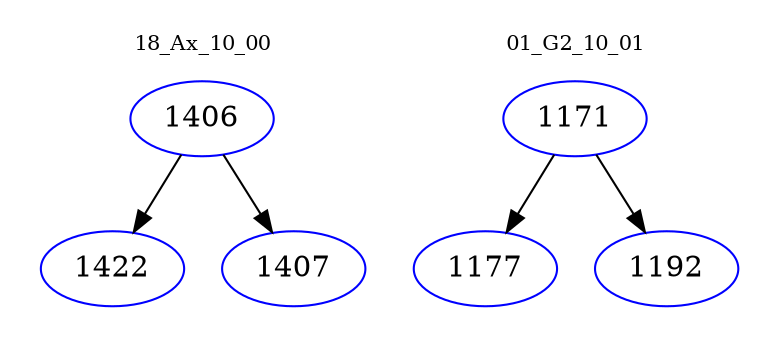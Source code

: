 digraph{
subgraph cluster_0 {
color = white
label = "18_Ax_10_00";
fontsize=10;
T0_1406 [label="1406", color="blue"]
T0_1406 -> T0_1422 [color="black"]
T0_1422 [label="1422", color="blue"]
T0_1406 -> T0_1407 [color="black"]
T0_1407 [label="1407", color="blue"]
}
subgraph cluster_1 {
color = white
label = "01_G2_10_01";
fontsize=10;
T1_1171 [label="1171", color="blue"]
T1_1171 -> T1_1177 [color="black"]
T1_1177 [label="1177", color="blue"]
T1_1171 -> T1_1192 [color="black"]
T1_1192 [label="1192", color="blue"]
}
}
